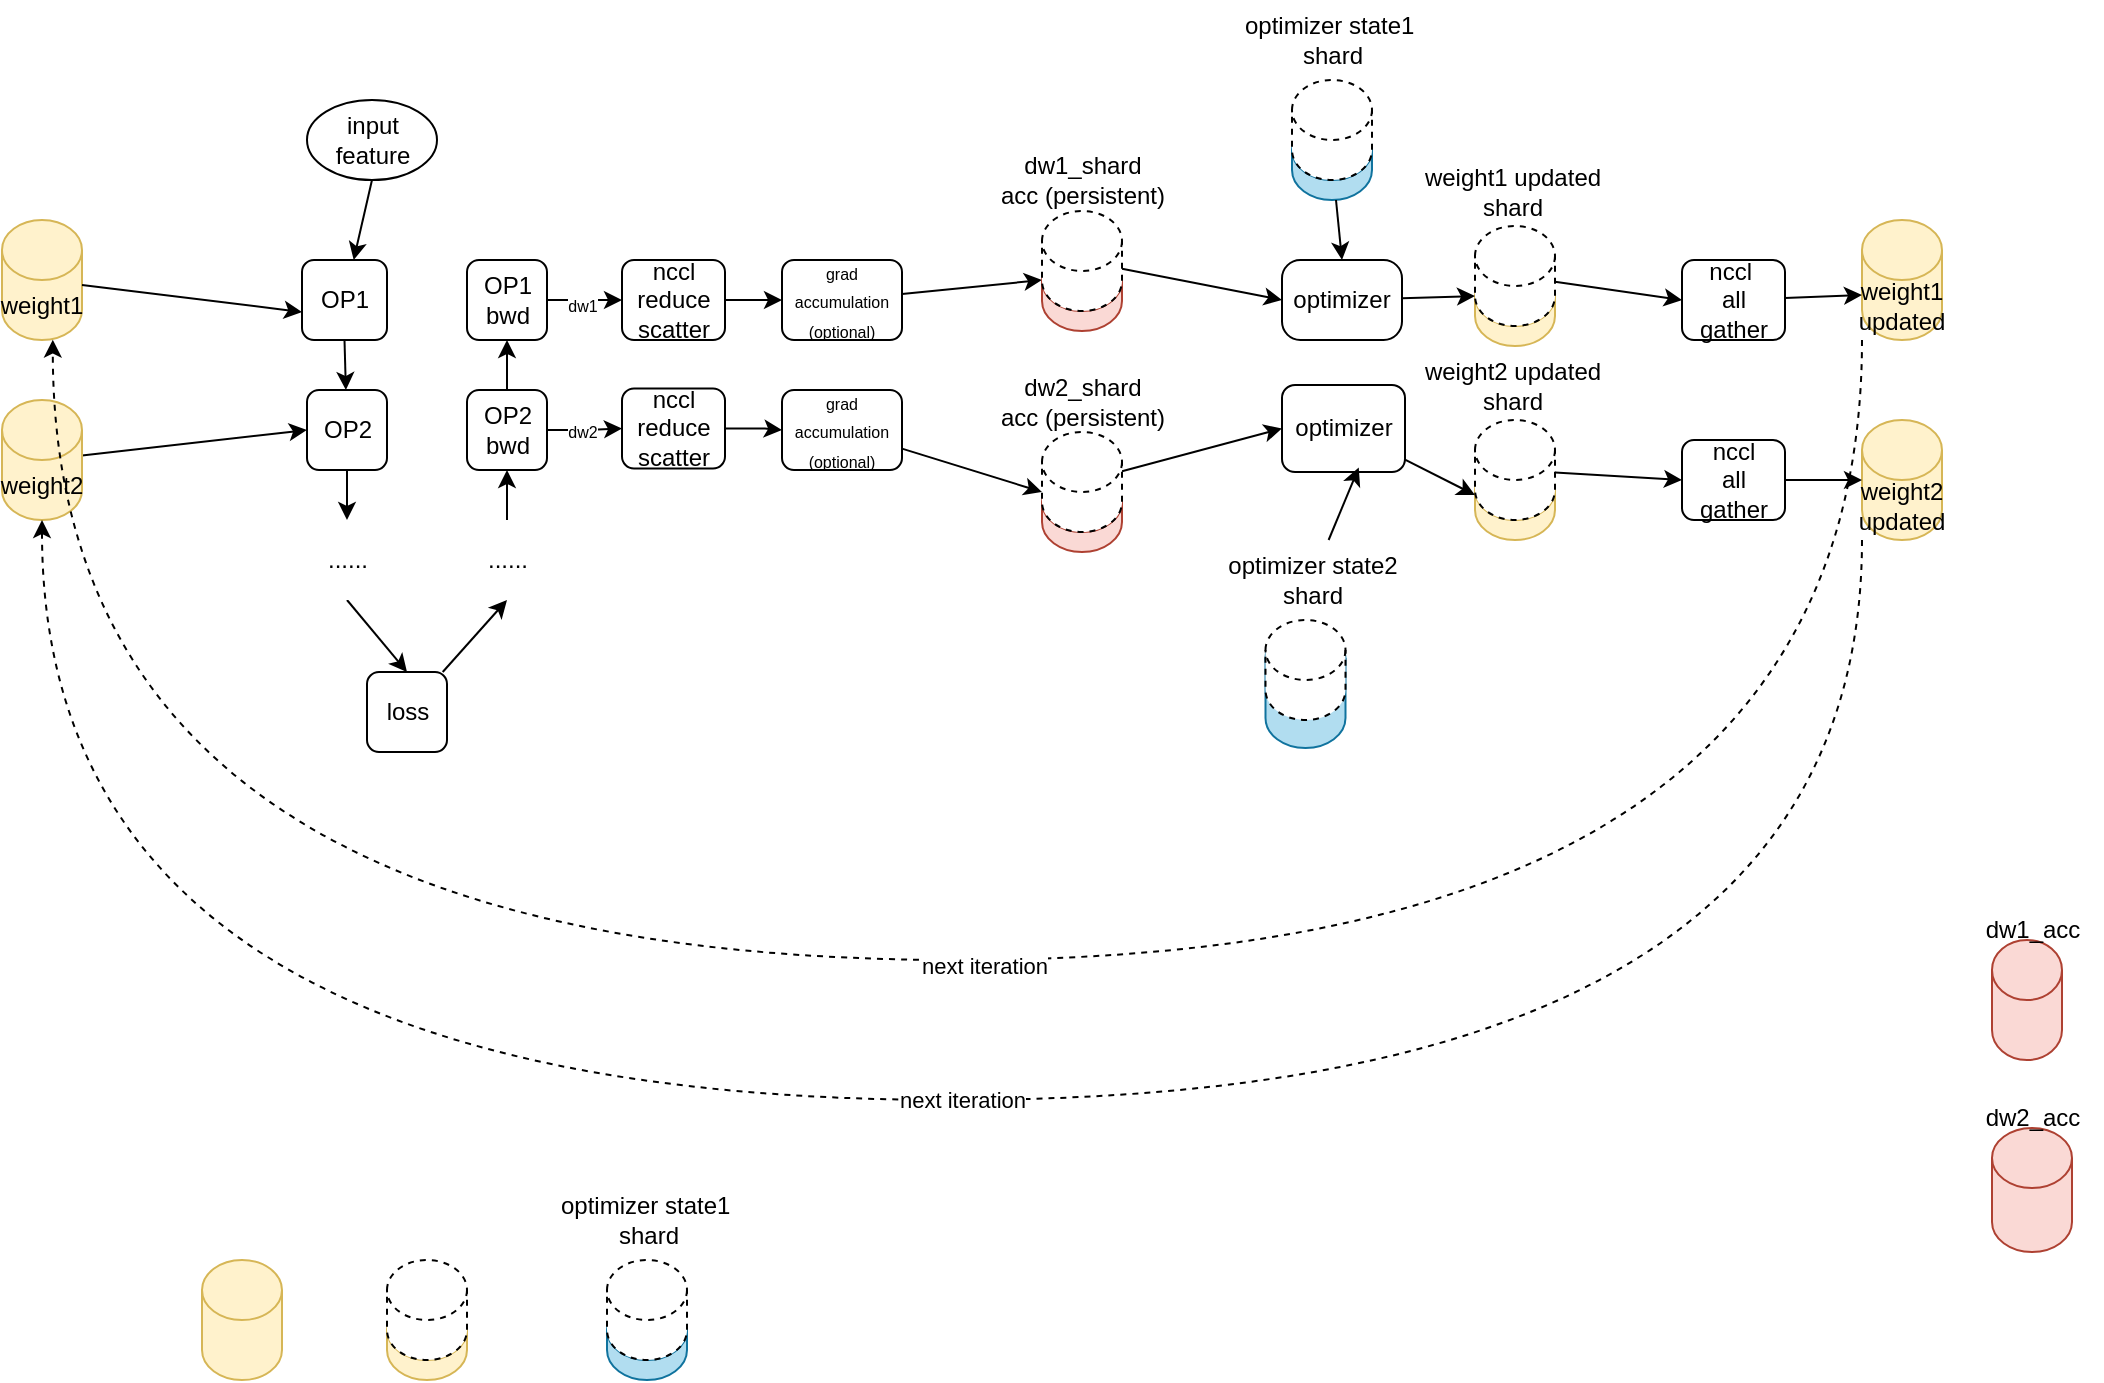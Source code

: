 <mxfile version="28.0.6">
  <diagram name="第 1 页" id="bXTSt6U-fksMzzTghPTO">
    <mxGraphModel dx="484" dy="857" grid="1" gridSize="10" guides="1" tooltips="1" connect="1" arrows="1" fold="1" page="1" pageScale="1" pageWidth="1169" pageHeight="827" math="0" shadow="0">
      <root>
        <mxCell id="0" />
        <mxCell id="1" parent="0" />
        <mxCell id="MKZHycCQPB1d1ybQDdJk-1" style="rounded=0;orthogonalLoop=1;jettySize=auto;html=1;exitX=0.5;exitY=1;exitDx=0;exitDy=0;" edge="1" parent="1" source="MKZHycCQPB1d1ybQDdJk-2" target="MKZHycCQPB1d1ybQDdJk-4">
          <mxGeometry relative="1" as="geometry" />
        </mxCell>
        <mxCell id="MKZHycCQPB1d1ybQDdJk-2" value="OP1" style="rounded=1;whiteSpace=wrap;html=1;" vertex="1" parent="1">
          <mxGeometry x="1350" y="180" width="42.5" height="40" as="geometry" />
        </mxCell>
        <mxCell id="MKZHycCQPB1d1ybQDdJk-3" style="edgeStyle=orthogonalEdgeStyle;rounded=0;orthogonalLoop=1;jettySize=auto;html=1;exitX=0.5;exitY=1;exitDx=0;exitDy=0;entryX=0.5;entryY=0;entryDx=0;entryDy=0;" edge="1" parent="1" source="MKZHycCQPB1d1ybQDdJk-4" target="MKZHycCQPB1d1ybQDdJk-8">
          <mxGeometry relative="1" as="geometry" />
        </mxCell>
        <mxCell id="MKZHycCQPB1d1ybQDdJk-4" value="OP2" style="rounded=1;whiteSpace=wrap;html=1;" vertex="1" parent="1">
          <mxGeometry x="1352.5" y="245" width="40" height="40" as="geometry" />
        </mxCell>
        <mxCell id="MKZHycCQPB1d1ybQDdJk-5" style="rounded=0;orthogonalLoop=1;jettySize=auto;html=1;exitX=0.5;exitY=1;exitDx=0;exitDy=0;" edge="1" parent="1" source="MKZHycCQPB1d1ybQDdJk-6" target="MKZHycCQPB1d1ybQDdJk-2">
          <mxGeometry relative="1" as="geometry" />
        </mxCell>
        <mxCell id="MKZHycCQPB1d1ybQDdJk-6" value="input feature" style="ellipse;whiteSpace=wrap;html=1;" vertex="1" parent="1">
          <mxGeometry x="1352.5" y="100" width="65" height="40" as="geometry" />
        </mxCell>
        <mxCell id="MKZHycCQPB1d1ybQDdJk-7" style="rounded=0;orthogonalLoop=1;jettySize=auto;html=1;exitX=0.5;exitY=1;exitDx=0;exitDy=0;entryX=0.5;entryY=0;entryDx=0;entryDy=0;" edge="1" parent="1" source="MKZHycCQPB1d1ybQDdJk-8" target="MKZHycCQPB1d1ybQDdJk-10">
          <mxGeometry relative="1" as="geometry" />
        </mxCell>
        <mxCell id="MKZHycCQPB1d1ybQDdJk-8" value="......" style="rounded=1;whiteSpace=wrap;html=1;strokeColor=none;" vertex="1" parent="1">
          <mxGeometry x="1352.5" y="310" width="40" height="40" as="geometry" />
        </mxCell>
        <mxCell id="MKZHycCQPB1d1ybQDdJk-9" style="rounded=0;orthogonalLoop=1;jettySize=auto;html=1;entryX=0.5;entryY=1;entryDx=0;entryDy=0;" edge="1" parent="1" source="MKZHycCQPB1d1ybQDdJk-10" target="MKZHycCQPB1d1ybQDdJk-18">
          <mxGeometry relative="1" as="geometry" />
        </mxCell>
        <mxCell id="MKZHycCQPB1d1ybQDdJk-10" value="loss" style="rounded=1;whiteSpace=wrap;html=1;" vertex="1" parent="1">
          <mxGeometry x="1382.5" y="386" width="40" height="40" as="geometry" />
        </mxCell>
        <mxCell id="MKZHycCQPB1d1ybQDdJk-93" value="" style="edgeStyle=orthogonalEdgeStyle;rounded=0;orthogonalLoop=1;jettySize=auto;html=1;" edge="1" parent="1" source="MKZHycCQPB1d1ybQDdJk-13" target="MKZHycCQPB1d1ybQDdJk-24">
          <mxGeometry relative="1" as="geometry" />
        </mxCell>
        <mxCell id="MKZHycCQPB1d1ybQDdJk-95" value="&lt;font style=&quot;font-size: 8px;&quot;&gt;dw2&lt;/font&gt;" style="edgeLabel;html=1;align=center;verticalAlign=middle;resizable=0;points=[];" vertex="1" connectable="0" parent="MKZHycCQPB1d1ybQDdJk-93">
          <mxGeometry x="-0.501" y="-1" relative="1" as="geometry">
            <mxPoint x="8" y="-1" as="offset" />
          </mxGeometry>
        </mxCell>
        <mxCell id="MKZHycCQPB1d1ybQDdJk-13" value="&lt;div&gt;OP2&lt;/div&gt;&lt;div&gt;bwd&lt;/div&gt;" style="rounded=1;whiteSpace=wrap;html=1;" vertex="1" parent="1">
          <mxGeometry x="1432.5" y="245" width="40" height="40" as="geometry" />
        </mxCell>
        <mxCell id="MKZHycCQPB1d1ybQDdJk-92" style="edgeStyle=orthogonalEdgeStyle;rounded=0;orthogonalLoop=1;jettySize=auto;html=1;entryX=0;entryY=0.5;entryDx=0;entryDy=0;" edge="1" parent="1" source="MKZHycCQPB1d1ybQDdJk-16" target="MKZHycCQPB1d1ybQDdJk-23">
          <mxGeometry relative="1" as="geometry">
            <Array as="points">
              <mxPoint x="1500" y="200" />
              <mxPoint x="1500" y="200" />
            </Array>
          </mxGeometry>
        </mxCell>
        <mxCell id="MKZHycCQPB1d1ybQDdJk-94" value="&lt;font style=&quot;font-size: 8px;&quot;&gt;dw1&lt;/font&gt;" style="edgeLabel;html=1;align=center;verticalAlign=middle;resizable=0;points=[];" vertex="1" connectable="0" parent="MKZHycCQPB1d1ybQDdJk-92">
          <mxGeometry x="-0.714" y="-1" relative="1" as="geometry">
            <mxPoint x="12" y="1" as="offset" />
          </mxGeometry>
        </mxCell>
        <mxCell id="MKZHycCQPB1d1ybQDdJk-16" value="&lt;div&gt;OP1&lt;/div&gt;&lt;div&gt;bwd&lt;/div&gt;" style="rounded=1;whiteSpace=wrap;html=1;" vertex="1" parent="1">
          <mxGeometry x="1432.5" y="180" width="40" height="40" as="geometry" />
        </mxCell>
        <mxCell id="MKZHycCQPB1d1ybQDdJk-17" style="edgeStyle=orthogonalEdgeStyle;rounded=0;orthogonalLoop=1;jettySize=auto;html=1;entryX=0.5;entryY=1;entryDx=0;entryDy=0;" edge="1" parent="1" source="MKZHycCQPB1d1ybQDdJk-18" target="MKZHycCQPB1d1ybQDdJk-13">
          <mxGeometry relative="1" as="geometry" />
        </mxCell>
        <mxCell id="MKZHycCQPB1d1ybQDdJk-18" value="......" style="rounded=1;whiteSpace=wrap;html=1;strokeColor=none;" vertex="1" parent="1">
          <mxGeometry x="1432.5" y="310" width="40" height="40" as="geometry" />
        </mxCell>
        <mxCell id="MKZHycCQPB1d1ybQDdJk-19" style="rounded=0;orthogonalLoop=1;jettySize=auto;html=1;entryX=0.5;entryY=1;entryDx=0;entryDy=0;" edge="1" parent="1" source="MKZHycCQPB1d1ybQDdJk-16" target="MKZHycCQPB1d1ybQDdJk-16">
          <mxGeometry relative="1" as="geometry" />
        </mxCell>
        <mxCell id="MKZHycCQPB1d1ybQDdJk-20" style="rounded=0;orthogonalLoop=1;jettySize=auto;html=1;entryX=0.5;entryY=1;entryDx=0;entryDy=0;exitX=0.5;exitY=0;exitDx=0;exitDy=0;" edge="1" parent="1" source="MKZHycCQPB1d1ybQDdJk-13" target="MKZHycCQPB1d1ybQDdJk-16">
          <mxGeometry relative="1" as="geometry">
            <mxPoint x="1469.748" y="245" as="sourcePoint" />
            <mxPoint x="1465.26" y="208.24" as="targetPoint" />
          </mxGeometry>
        </mxCell>
        <mxCell id="MKZHycCQPB1d1ybQDdJk-100" style="rounded=0;orthogonalLoop=1;jettySize=auto;html=1;" edge="1" parent="1" source="MKZHycCQPB1d1ybQDdJk-21">
          <mxGeometry relative="1" as="geometry">
            <mxPoint x="1720" y="190" as="targetPoint" />
          </mxGeometry>
        </mxCell>
        <mxCell id="MKZHycCQPB1d1ybQDdJk-21" value="&lt;div&gt;&lt;font style=&quot;font-size: 8px;&quot;&gt;grad accumulation&lt;br&gt;&lt;/font&gt;&lt;/div&gt;&lt;div&gt;&lt;font style=&quot;font-size: 8px;&quot;&gt;(optional)&lt;/font&gt;&lt;/div&gt;" style="rounded=1;whiteSpace=wrap;html=1;" vertex="1" parent="1">
          <mxGeometry x="1590" y="180" width="60" height="40" as="geometry" />
        </mxCell>
        <mxCell id="MKZHycCQPB1d1ybQDdJk-22" value="&lt;div&gt;&lt;font style=&quot;font-size: 8px;&quot;&gt;grad accumulation&lt;br&gt;&lt;/font&gt;&lt;/div&gt;&lt;div&gt;&lt;font style=&quot;font-size: 8px;&quot;&gt;(optional)&lt;/font&gt;&lt;/div&gt;" style="rounded=1;whiteSpace=wrap;html=1;" vertex="1" parent="1">
          <mxGeometry x="1590" y="245" width="60" height="40" as="geometry" />
        </mxCell>
        <mxCell id="MKZHycCQPB1d1ybQDdJk-96" style="edgeStyle=orthogonalEdgeStyle;rounded=0;orthogonalLoop=1;jettySize=auto;html=1;entryX=0;entryY=0.5;entryDx=0;entryDy=0;" edge="1" parent="1" source="MKZHycCQPB1d1ybQDdJk-23" target="MKZHycCQPB1d1ybQDdJk-21">
          <mxGeometry relative="1" as="geometry" />
        </mxCell>
        <mxCell id="MKZHycCQPB1d1ybQDdJk-23" value="&lt;div&gt;nccl reduce&lt;/div&gt;&lt;div&gt;scatter&lt;/div&gt;" style="rounded=1;whiteSpace=wrap;html=1;" vertex="1" parent="1">
          <mxGeometry x="1510" y="180" width="51.5" height="40" as="geometry" />
        </mxCell>
        <mxCell id="MKZHycCQPB1d1ybQDdJk-97" style="edgeStyle=orthogonalEdgeStyle;rounded=0;orthogonalLoop=1;jettySize=auto;html=1;entryX=0;entryY=0.5;entryDx=0;entryDy=0;" edge="1" parent="1" source="MKZHycCQPB1d1ybQDdJk-24" target="MKZHycCQPB1d1ybQDdJk-22">
          <mxGeometry relative="1" as="geometry" />
        </mxCell>
        <mxCell id="MKZHycCQPB1d1ybQDdJk-24" value="&lt;div&gt;nccl reduce&lt;/div&gt;&lt;div&gt;scatter&lt;br&gt;&lt;/div&gt;" style="rounded=1;whiteSpace=wrap;html=1;" vertex="1" parent="1">
          <mxGeometry x="1510" y="244.25" width="51.5" height="40" as="geometry" />
        </mxCell>
        <mxCell id="MKZHycCQPB1d1ybQDdJk-25" value="optimizer" style="rounded=1;whiteSpace=wrap;html=1;arcSize=23;" vertex="1" parent="1">
          <mxGeometry x="1840" y="180" width="60" height="40" as="geometry" />
        </mxCell>
        <mxCell id="MKZHycCQPB1d1ybQDdJk-26" value="optimizer" style="rounded=1;whiteSpace=wrap;html=1;" vertex="1" parent="1">
          <mxGeometry x="1840" y="242.5" width="61.5" height="43.5" as="geometry" />
        </mxCell>
        <mxCell id="MKZHycCQPB1d1ybQDdJk-27" value="weight1" style="shape=cylinder3;whiteSpace=wrap;html=1;boundedLbl=1;backgroundOutline=1;size=15;fillColor=#fff2cc;strokeColor=#d6b656;" vertex="1" parent="1">
          <mxGeometry x="1200" y="160" width="40" height="60" as="geometry" />
        </mxCell>
        <mxCell id="MKZHycCQPB1d1ybQDdJk-28" style="edgeStyle=none;rounded=0;orthogonalLoop=1;jettySize=auto;html=1;entryX=0;entryY=0.5;entryDx=0;entryDy=0;" edge="1" parent="1" source="MKZHycCQPB1d1ybQDdJk-29" target="MKZHycCQPB1d1ybQDdJk-4">
          <mxGeometry relative="1" as="geometry" />
        </mxCell>
        <mxCell id="MKZHycCQPB1d1ybQDdJk-29" value="weight2" style="shape=cylinder3;whiteSpace=wrap;html=1;boundedLbl=1;backgroundOutline=1;size=15;fillColor=#fff2cc;strokeColor=#d6b656;" vertex="1" parent="1">
          <mxGeometry x="1200" y="250" width="40" height="60" as="geometry" />
        </mxCell>
        <mxCell id="MKZHycCQPB1d1ybQDdJk-30" style="edgeStyle=none;rounded=0;orthogonalLoop=1;jettySize=auto;html=1;" edge="1" parent="1" source="MKZHycCQPB1d1ybQDdJk-27">
          <mxGeometry relative="1" as="geometry">
            <mxPoint x="1350" y="206" as="targetPoint" />
          </mxGeometry>
        </mxCell>
        <mxCell id="MKZHycCQPB1d1ybQDdJk-31" value="&lt;div&gt;weight1&lt;/div&gt;&lt;div&gt;updated&lt;/div&gt;" style="shape=cylinder3;whiteSpace=wrap;html=1;boundedLbl=1;backgroundOutline=1;size=15;fillColor=#fff2cc;strokeColor=#d6b656;" vertex="1" parent="1">
          <mxGeometry x="2130" y="160" width="40" height="60" as="geometry" />
        </mxCell>
        <mxCell id="MKZHycCQPB1d1ybQDdJk-32" value="&lt;div&gt;weight2&lt;/div&gt;&lt;div&gt;updated&lt;/div&gt;" style="shape=cylinder3;whiteSpace=wrap;html=1;boundedLbl=1;backgroundOutline=1;size=15;fillColor=#fff2cc;strokeColor=#d6b656;" vertex="1" parent="1">
          <mxGeometry x="2130" y="260" width="40" height="60" as="geometry" />
        </mxCell>
        <mxCell id="MKZHycCQPB1d1ybQDdJk-33" value="" style="shape=cylinder3;whiteSpace=wrap;html=1;boundedLbl=1;backgroundOutline=1;size=15;fillColor=#fff2cc;strokeColor=#d6b656;" vertex="1" parent="1">
          <mxGeometry x="1300" y="680" width="40" height="60" as="geometry" />
        </mxCell>
        <mxCell id="MKZHycCQPB1d1ybQDdJk-34" value="" style="shape=cylinder3;whiteSpace=wrap;html=1;boundedLbl=1;backgroundOutline=1;size=15;fillColor=#fff2cc;strokeColor=#d6b656;" vertex="1" parent="1">
          <mxGeometry x="1392.5" y="700" width="40" height="40" as="geometry" />
        </mxCell>
        <mxCell id="MKZHycCQPB1d1ybQDdJk-35" value="" style="shape=cylinder3;whiteSpace=wrap;html=1;boundedLbl=1;backgroundOutline=1;size=15;dashed=1;" vertex="1" parent="1">
          <mxGeometry x="1392.5" y="680" width="40" height="50" as="geometry" />
        </mxCell>
        <mxCell id="MKZHycCQPB1d1ybQDdJk-46" value="" style="group" vertex="1" connectable="0" parent="1">
          <mxGeometry x="1467.5" y="640" width="110" height="100" as="geometry" />
        </mxCell>
        <mxCell id="MKZHycCQPB1d1ybQDdJk-47" value="" style="shape=cylinder3;whiteSpace=wrap;html=1;boundedLbl=1;backgroundOutline=1;size=15;fillColor=#b1ddf0;strokeColor=#10739e;" vertex="1" parent="MKZHycCQPB1d1ybQDdJk-46">
          <mxGeometry x="35" y="60" width="40" height="40" as="geometry" />
        </mxCell>
        <mxCell id="MKZHycCQPB1d1ybQDdJk-48" value="" style="shape=cylinder3;whiteSpace=wrap;html=1;boundedLbl=1;backgroundOutline=1;size=15;dashed=1;" vertex="1" parent="MKZHycCQPB1d1ybQDdJk-46">
          <mxGeometry x="35" y="40" width="40" height="50" as="geometry" />
        </mxCell>
        <mxCell id="MKZHycCQPB1d1ybQDdJk-49" value="&lt;div&gt;optimizer state1&amp;nbsp;&lt;/div&gt;&lt;div&gt;shard&lt;/div&gt;" style="text;html=1;align=center;verticalAlign=middle;resizable=0;points=[];autosize=1;strokeColor=none;fillColor=none;" vertex="1" parent="MKZHycCQPB1d1ybQDdJk-46">
          <mxGeometry width="110" height="40" as="geometry" />
        </mxCell>
        <mxCell id="MKZHycCQPB1d1ybQDdJk-50" value="" style="group" vertex="1" connectable="0" parent="1">
          <mxGeometry x="1810" y="50" width="110" height="100" as="geometry" />
        </mxCell>
        <mxCell id="MKZHycCQPB1d1ybQDdJk-51" value="" style="shape=cylinder3;whiteSpace=wrap;html=1;boundedLbl=1;backgroundOutline=1;size=15;fillColor=#b1ddf0;strokeColor=#10739e;" vertex="1" parent="MKZHycCQPB1d1ybQDdJk-50">
          <mxGeometry x="35" y="60" width="40" height="40" as="geometry" />
        </mxCell>
        <mxCell id="MKZHycCQPB1d1ybQDdJk-52" value="" style="shape=cylinder3;whiteSpace=wrap;html=1;boundedLbl=1;backgroundOutline=1;size=15;dashed=1;" vertex="1" parent="MKZHycCQPB1d1ybQDdJk-50">
          <mxGeometry x="35" y="40" width="40" height="50" as="geometry" />
        </mxCell>
        <mxCell id="MKZHycCQPB1d1ybQDdJk-53" value="&lt;div&gt;optimizer state1&amp;nbsp;&lt;/div&gt;&lt;div&gt;shard&lt;/div&gt;" style="text;html=1;align=center;verticalAlign=middle;resizable=0;points=[];autosize=1;strokeColor=none;fillColor=none;" vertex="1" parent="MKZHycCQPB1d1ybQDdJk-50">
          <mxGeometry width="110" height="40" as="geometry" />
        </mxCell>
        <mxCell id="MKZHycCQPB1d1ybQDdJk-54" style="edgeStyle=none;rounded=0;orthogonalLoop=1;jettySize=auto;html=1;entryX=0.5;entryY=0;entryDx=0;entryDy=0;" edge="1" parent="1" source="MKZHycCQPB1d1ybQDdJk-51" target="MKZHycCQPB1d1ybQDdJk-25">
          <mxGeometry relative="1" as="geometry" />
        </mxCell>
        <mxCell id="MKZHycCQPB1d1ybQDdJk-60" style="edgeStyle=none;rounded=0;orthogonalLoop=1;jettySize=auto;html=1;entryX=0;entryY=0.5;entryDx=0;entryDy=0;" edge="1" parent="1" source="MKZHycCQPB1d1ybQDdJk-38" target="MKZHycCQPB1d1ybQDdJk-25">
          <mxGeometry relative="1" as="geometry" />
        </mxCell>
        <mxCell id="MKZHycCQPB1d1ybQDdJk-61" style="edgeStyle=none;rounded=0;orthogonalLoop=1;jettySize=auto;html=1;entryX=0;entryY=0.5;entryDx=0;entryDy=0;" edge="1" parent="1" source="MKZHycCQPB1d1ybQDdJk-42" target="MKZHycCQPB1d1ybQDdJk-26">
          <mxGeometry relative="1" as="geometry" />
        </mxCell>
        <mxCell id="MKZHycCQPB1d1ybQDdJk-62" value="" style="group" vertex="1" connectable="0" parent="1">
          <mxGeometry x="1900" y="126" width="110" height="97" as="geometry" />
        </mxCell>
        <mxCell id="MKZHycCQPB1d1ybQDdJk-63" value="" style="shape=cylinder3;whiteSpace=wrap;html=1;boundedLbl=1;backgroundOutline=1;size=15;fillColor=#fff2cc;strokeColor=#d6b656;" vertex="1" parent="MKZHycCQPB1d1ybQDdJk-62">
          <mxGeometry x="36.5" y="57" width="40" height="40" as="geometry" />
        </mxCell>
        <mxCell id="MKZHycCQPB1d1ybQDdJk-64" value="" style="shape=cylinder3;whiteSpace=wrap;html=1;boundedLbl=1;backgroundOutline=1;size=15;dashed=1;" vertex="1" parent="MKZHycCQPB1d1ybQDdJk-62">
          <mxGeometry x="36.5" y="37" width="40" height="50" as="geometry" />
        </mxCell>
        <mxCell id="MKZHycCQPB1d1ybQDdJk-65" value="&lt;div&gt;weight1 updated&lt;/div&gt;&lt;div&gt;shard&lt;br&gt;&lt;/div&gt;" style="text;html=1;align=center;verticalAlign=middle;resizable=0;points=[];autosize=1;strokeColor=none;fillColor=none;" vertex="1" parent="MKZHycCQPB1d1ybQDdJk-62">
          <mxGeometry width="110" height="40" as="geometry" />
        </mxCell>
        <mxCell id="MKZHycCQPB1d1ybQDdJk-66" value="" style="group" vertex="1" connectable="0" parent="1">
          <mxGeometry x="1900" y="223" width="110" height="97" as="geometry" />
        </mxCell>
        <mxCell id="MKZHycCQPB1d1ybQDdJk-67" value="" style="shape=cylinder3;whiteSpace=wrap;html=1;boundedLbl=1;backgroundOutline=1;size=15;fillColor=#fff2cc;strokeColor=#d6b656;" vertex="1" parent="MKZHycCQPB1d1ybQDdJk-66">
          <mxGeometry x="36.5" y="57" width="40" height="40" as="geometry" />
        </mxCell>
        <mxCell id="MKZHycCQPB1d1ybQDdJk-68" value="" style="shape=cylinder3;whiteSpace=wrap;html=1;boundedLbl=1;backgroundOutline=1;size=15;dashed=1;" vertex="1" parent="MKZHycCQPB1d1ybQDdJk-66">
          <mxGeometry x="36.5" y="37" width="40" height="50" as="geometry" />
        </mxCell>
        <mxCell id="MKZHycCQPB1d1ybQDdJk-69" value="&lt;div&gt;weight2 updated&lt;/div&gt;&lt;div&gt;shard&lt;br&gt;&lt;/div&gt;" style="text;html=1;align=center;verticalAlign=middle;resizable=0;points=[];autosize=1;strokeColor=none;fillColor=none;" vertex="1" parent="MKZHycCQPB1d1ybQDdJk-66">
          <mxGeometry width="110" height="40" as="geometry" />
        </mxCell>
        <mxCell id="MKZHycCQPB1d1ybQDdJk-70" value="&lt;div&gt;nccl&amp;nbsp;&lt;/div&gt;&lt;div&gt;all&lt;/div&gt;&lt;div&gt;gather&lt;br&gt;&lt;/div&gt;" style="rounded=1;whiteSpace=wrap;html=1;" vertex="1" parent="1">
          <mxGeometry x="2040" y="180" width="51.5" height="40" as="geometry" />
        </mxCell>
        <mxCell id="MKZHycCQPB1d1ybQDdJk-71" value="&lt;div&gt;nccl&lt;/div&gt;&lt;div&gt;all&lt;br&gt;&lt;/div&gt;&lt;div&gt;gather&lt;/div&gt;" style="rounded=1;whiteSpace=wrap;html=1;" vertex="1" parent="1">
          <mxGeometry x="2040" y="270" width="51.5" height="40" as="geometry" />
        </mxCell>
        <mxCell id="MKZHycCQPB1d1ybQDdJk-72" style="edgeStyle=none;rounded=0;orthogonalLoop=1;jettySize=auto;html=1;entryX=0;entryY=0;entryDx=0;entryDy=15;entryPerimeter=0;" edge="1" parent="1" source="MKZHycCQPB1d1ybQDdJk-25" target="MKZHycCQPB1d1ybQDdJk-63">
          <mxGeometry relative="1" as="geometry" />
        </mxCell>
        <mxCell id="MKZHycCQPB1d1ybQDdJk-73" style="edgeStyle=none;rounded=0;orthogonalLoop=1;jettySize=auto;html=1;entryX=0;entryY=0;entryDx=0;entryDy=17.5;entryPerimeter=0;" edge="1" parent="1" source="MKZHycCQPB1d1ybQDdJk-26" target="MKZHycCQPB1d1ybQDdJk-67">
          <mxGeometry relative="1" as="geometry" />
        </mxCell>
        <mxCell id="MKZHycCQPB1d1ybQDdJk-74" style="edgeStyle=none;rounded=0;orthogonalLoop=1;jettySize=auto;html=1;entryX=0;entryY=0.5;entryDx=0;entryDy=0;" edge="1" parent="1" source="MKZHycCQPB1d1ybQDdJk-64" target="MKZHycCQPB1d1ybQDdJk-70">
          <mxGeometry relative="1" as="geometry" />
        </mxCell>
        <mxCell id="MKZHycCQPB1d1ybQDdJk-75" style="edgeStyle=none;rounded=0;orthogonalLoop=1;jettySize=auto;html=1;entryX=0;entryY=0.5;entryDx=0;entryDy=0;" edge="1" parent="1" source="MKZHycCQPB1d1ybQDdJk-68" target="MKZHycCQPB1d1ybQDdJk-71">
          <mxGeometry relative="1" as="geometry" />
        </mxCell>
        <mxCell id="MKZHycCQPB1d1ybQDdJk-76" style="edgeStyle=none;rounded=0;orthogonalLoop=1;jettySize=auto;html=1;entryX=0;entryY=0;entryDx=0;entryDy=37.5;entryPerimeter=0;" edge="1" parent="1" source="MKZHycCQPB1d1ybQDdJk-70" target="MKZHycCQPB1d1ybQDdJk-31">
          <mxGeometry relative="1" as="geometry" />
        </mxCell>
        <mxCell id="MKZHycCQPB1d1ybQDdJk-77" style="edgeStyle=none;rounded=0;orthogonalLoop=1;jettySize=auto;html=1;entryX=0;entryY=0.5;entryDx=0;entryDy=0;entryPerimeter=0;" edge="1" parent="1" source="MKZHycCQPB1d1ybQDdJk-71" target="MKZHycCQPB1d1ybQDdJk-32">
          <mxGeometry relative="1" as="geometry" />
        </mxCell>
        <mxCell id="MKZHycCQPB1d1ybQDdJk-78" style="edgeStyle=orthogonalEdgeStyle;rounded=0;orthogonalLoop=1;jettySize=auto;html=1;entryX=0.635;entryY=0.997;entryDx=0;entryDy=0;entryPerimeter=0;curved=1;dashed=1;" edge="1" parent="1" source="MKZHycCQPB1d1ybQDdJk-31" target="MKZHycCQPB1d1ybQDdJk-27">
          <mxGeometry relative="1" as="geometry">
            <Array as="points">
              <mxPoint x="2130" y="530" />
              <mxPoint x="1225" y="530" />
            </Array>
          </mxGeometry>
        </mxCell>
        <mxCell id="MKZHycCQPB1d1ybQDdJk-79" value="&lt;div&gt;next iteration&lt;/div&gt;" style="edgeLabel;html=1;align=center;verticalAlign=middle;resizable=0;points=[];" vertex="1" connectable="0" parent="MKZHycCQPB1d1ybQDdJk-78">
          <mxGeometry x="-0.017" y="3" relative="1" as="geometry">
            <mxPoint as="offset" />
          </mxGeometry>
        </mxCell>
        <mxCell id="MKZHycCQPB1d1ybQDdJk-80" style="edgeStyle=orthogonalEdgeStyle;rounded=0;orthogonalLoop=1;jettySize=auto;html=1;entryX=0.5;entryY=1;entryDx=0;entryDy=0;entryPerimeter=0;curved=1;dashed=1;" edge="1" parent="1" source="MKZHycCQPB1d1ybQDdJk-32" target="MKZHycCQPB1d1ybQDdJk-29">
          <mxGeometry relative="1" as="geometry">
            <Array as="points">
              <mxPoint x="2130" y="600" />
              <mxPoint x="1220" y="600" />
            </Array>
          </mxGeometry>
        </mxCell>
        <mxCell id="MKZHycCQPB1d1ybQDdJk-81" value="next iteration" style="edgeLabel;html=1;align=center;verticalAlign=middle;resizable=0;points=[];" vertex="1" connectable="0" parent="MKZHycCQPB1d1ybQDdJk-80">
          <mxGeometry x="-0.013" relative="1" as="geometry">
            <mxPoint as="offset" />
          </mxGeometry>
        </mxCell>
        <mxCell id="MKZHycCQPB1d1ybQDdJk-82" value="" style="group" vertex="1" connectable="0" parent="1">
          <mxGeometry x="2180" y="500" width="70" height="82" as="geometry" />
        </mxCell>
        <mxCell id="MKZHycCQPB1d1ybQDdJk-83" value="" style="shape=cylinder3;whiteSpace=wrap;html=1;boundedLbl=1;backgroundOutline=1;size=15;fillColor=#fad9d5;strokeColor=#ae4132;" vertex="1" parent="MKZHycCQPB1d1ybQDdJk-82">
          <mxGeometry x="15" y="20" width="35" height="60" as="geometry" />
        </mxCell>
        <mxCell id="MKZHycCQPB1d1ybQDdJk-84" value="&lt;div&gt;dw1_acc&lt;/div&gt;" style="text;html=1;align=center;verticalAlign=middle;resizable=0;points=[];autosize=1;strokeColor=none;fillColor=none;" vertex="1" parent="MKZHycCQPB1d1ybQDdJk-82">
          <mxGeometry width="70" height="30" as="geometry" />
        </mxCell>
        <mxCell id="MKZHycCQPB1d1ybQDdJk-85" value="" style="group" vertex="1" connectable="0" parent="1">
          <mxGeometry x="2180" y="594" width="70" height="82" as="geometry" />
        </mxCell>
        <mxCell id="MKZHycCQPB1d1ybQDdJk-86" value="" style="shape=cylinder3;whiteSpace=wrap;html=1;boundedLbl=1;backgroundOutline=1;size=15;fillColor=#fad9d5;strokeColor=#ae4132;" vertex="1" parent="MKZHycCQPB1d1ybQDdJk-85">
          <mxGeometry x="15" y="20" width="40" height="62" as="geometry" />
        </mxCell>
        <mxCell id="MKZHycCQPB1d1ybQDdJk-87" value="&lt;div&gt;dw2_acc&lt;/div&gt;" style="text;html=1;align=center;verticalAlign=middle;resizable=0;points=[];autosize=1;strokeColor=none;fillColor=none;" vertex="1" parent="MKZHycCQPB1d1ybQDdJk-85">
          <mxGeometry width="70" height="30" as="geometry" />
        </mxCell>
        <mxCell id="MKZHycCQPB1d1ybQDdJk-98" value="" style="group" vertex="1" connectable="0" parent="1">
          <mxGeometry x="1700" y="120" width="95" height="95.5" as="geometry" />
        </mxCell>
        <mxCell id="MKZHycCQPB1d1ybQDdJk-37" value="" style="shape=cylinder3;whiteSpace=wrap;html=1;boundedLbl=1;backgroundOutline=1;size=15;fillColor=#fad9d5;strokeColor=#ae4132;" vertex="1" parent="MKZHycCQPB1d1ybQDdJk-98">
          <mxGeometry x="20" y="55.5" width="40" height="40" as="geometry" />
        </mxCell>
        <mxCell id="MKZHycCQPB1d1ybQDdJk-38" value="" style="shape=cylinder3;whiteSpace=wrap;html=1;boundedLbl=1;backgroundOutline=1;size=15;dashed=1;" vertex="1" parent="MKZHycCQPB1d1ybQDdJk-98">
          <mxGeometry x="20" y="35.5" width="40" height="50" as="geometry" />
        </mxCell>
        <mxCell id="MKZHycCQPB1d1ybQDdJk-39" value="&lt;div&gt;dw1_shard&lt;/div&gt;&lt;div&gt;acc (persistent)&lt;br&gt;&lt;/div&gt;" style="text;html=1;align=center;verticalAlign=middle;resizable=0;points=[];autosize=1;strokeColor=none;fillColor=none;" vertex="1" parent="MKZHycCQPB1d1ybQDdJk-98">
          <mxGeometry x="-15" width="110" height="40" as="geometry" />
        </mxCell>
        <mxCell id="MKZHycCQPB1d1ybQDdJk-41" value="" style="shape=cylinder3;whiteSpace=wrap;html=1;boundedLbl=1;backgroundOutline=1;size=15;fillColor=#fad9d5;strokeColor=#ae4132;" vertex="1" parent="1">
          <mxGeometry x="1720" y="286" width="40" height="40" as="geometry" />
        </mxCell>
        <mxCell id="MKZHycCQPB1d1ybQDdJk-42" value="" style="shape=cylinder3;whiteSpace=wrap;html=1;boundedLbl=1;backgroundOutline=1;size=15;dashed=1;" vertex="1" parent="1">
          <mxGeometry x="1720" y="266" width="40" height="50" as="geometry" />
        </mxCell>
        <mxCell id="MKZHycCQPB1d1ybQDdJk-43" value="&lt;div&gt;dw2_shard&lt;/div&gt;&lt;div&gt;acc (persistent)&lt;br&gt;&lt;/div&gt;" style="text;html=1;align=center;verticalAlign=middle;resizable=0;points=[];autosize=1;strokeColor=none;fillColor=none;" vertex="1" parent="1">
          <mxGeometry x="1685" y="231" width="110" height="40" as="geometry" />
        </mxCell>
        <mxCell id="MKZHycCQPB1d1ybQDdJk-101" style="rounded=0;orthogonalLoop=1;jettySize=auto;html=1;entryX=0;entryY=0;entryDx=0;entryDy=30;entryPerimeter=0;" edge="1" parent="1" source="MKZHycCQPB1d1ybQDdJk-22" target="MKZHycCQPB1d1ybQDdJk-42">
          <mxGeometry relative="1" as="geometry" />
        </mxCell>
        <mxCell id="MKZHycCQPB1d1ybQDdJk-102" value="" style="group" vertex="1" connectable="0" parent="1">
          <mxGeometry x="1800" y="320" width="110" height="104" as="geometry" />
        </mxCell>
        <mxCell id="MKZHycCQPB1d1ybQDdJk-56" value="" style="shape=cylinder3;whiteSpace=wrap;html=1;boundedLbl=1;backgroundOutline=1;size=15;fillColor=#b1ddf0;strokeColor=#10739e;container=0;" vertex="1" parent="MKZHycCQPB1d1ybQDdJk-102">
          <mxGeometry x="31.75" y="44" width="40" height="60" as="geometry" />
        </mxCell>
        <mxCell id="MKZHycCQPB1d1ybQDdJk-57" value="" style="shape=cylinder3;whiteSpace=wrap;html=1;boundedLbl=1;backgroundOutline=1;size=15;dashed=1;container=0;" vertex="1" parent="MKZHycCQPB1d1ybQDdJk-102">
          <mxGeometry x="31.75" y="40" width="40" height="50" as="geometry" />
        </mxCell>
        <mxCell id="MKZHycCQPB1d1ybQDdJk-58" value="&lt;div&gt;optimizer state2 &lt;br&gt;&lt;/div&gt;&lt;div&gt;shard&lt;/div&gt;" style="text;html=1;align=center;verticalAlign=middle;resizable=0;points=[];autosize=1;strokeColor=none;fillColor=none;container=0;" vertex="1" parent="MKZHycCQPB1d1ybQDdJk-102">
          <mxGeometry width="110" height="40" as="geometry" />
        </mxCell>
        <mxCell id="MKZHycCQPB1d1ybQDdJk-103" style="edgeStyle=none;rounded=0;orthogonalLoop=1;jettySize=auto;html=1;entryX=0.624;entryY=0.949;entryDx=0;entryDy=0;entryPerimeter=0;" edge="1" parent="1" source="MKZHycCQPB1d1ybQDdJk-58" target="MKZHycCQPB1d1ybQDdJk-26">
          <mxGeometry relative="1" as="geometry" />
        </mxCell>
      </root>
    </mxGraphModel>
  </diagram>
</mxfile>
